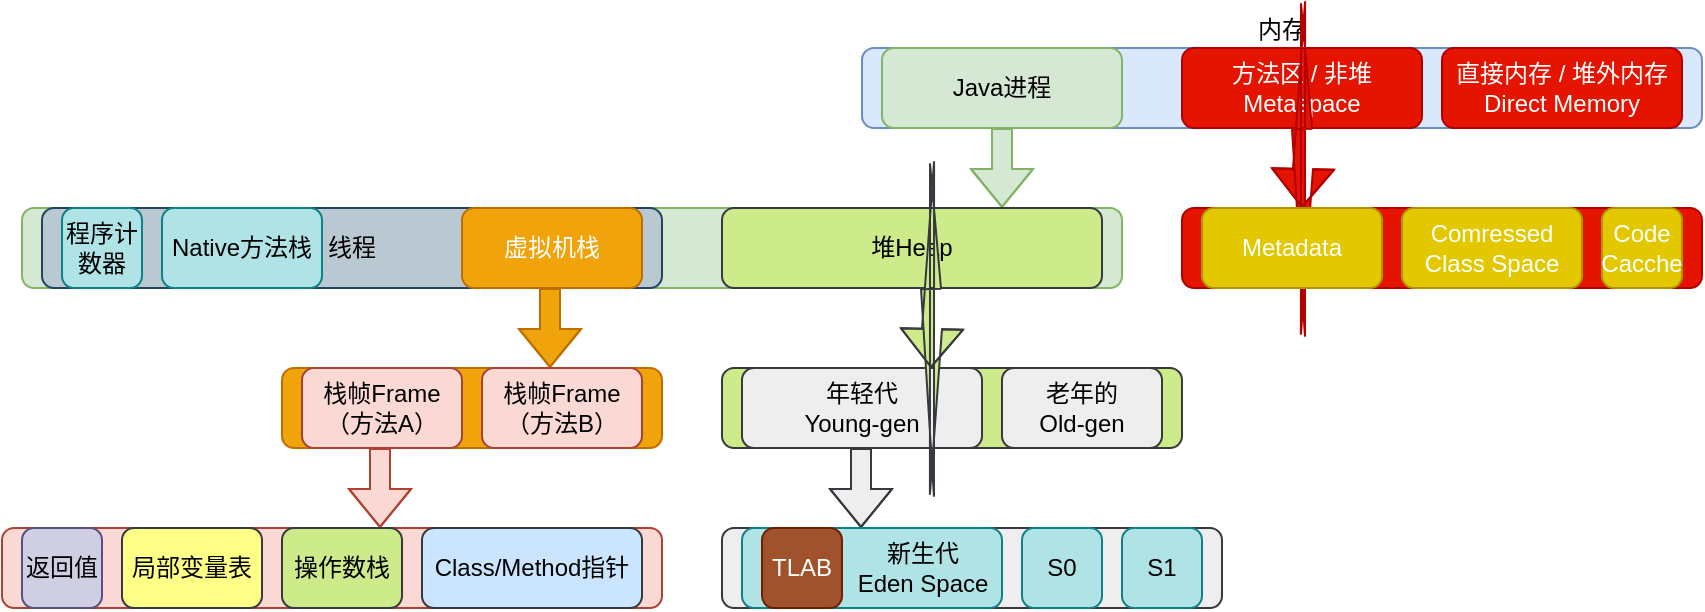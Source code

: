 <mxfile version="12.4.2" type="device" pages="1"><diagram id="KKa4c2CrvZnWPVLgUC7l" name="第 1 页"><mxGraphModel dx="2013" dy="875" grid="1" gridSize="10" guides="1" tooltips="1" connect="1" arrows="1" fold="1" page="1" pageScale="1" pageWidth="827" pageHeight="1169" math="0" shadow="0"><root><mxCell id="0"/><mxCell id="1" parent="0"/><mxCell id="B1043yxP7GyeQZiS2mj7-4" value="" style="rounded=1;whiteSpace=wrap;html=1;labelPosition=center;verticalLabelPosition=top;align=center;verticalAlign=bottom;fillColor=#d5e8d4;strokeColor=#82b366;" parent="1" vertex="1"><mxGeometry x="-90" y="160" width="550" height="40" as="geometry"/></mxCell><mxCell id="B1043yxP7GyeQZiS2mj7-15" value="线程" style="rounded=1;whiteSpace=wrap;html=1;fillColor=#BAC8D2;strokeColor=#23445d;" parent="1" vertex="1"><mxGeometry x="-80" y="160" width="310" height="40" as="geometry"/></mxCell><mxCell id="B1043yxP7GyeQZiS2mj7-1" value="内存" style="rounded=1;whiteSpace=wrap;html=1;labelPosition=center;verticalLabelPosition=top;align=center;verticalAlign=bottom;fillColor=#dae8fc;strokeColor=#6c8ebf;" parent="1" vertex="1"><mxGeometry x="330" y="80" width="420" height="40" as="geometry"/></mxCell><mxCell id="B1043yxP7GyeQZiS2mj7-6" style="edgeStyle=orthogonalEdgeStyle;rounded=0;orthogonalLoop=1;jettySize=auto;html=1;shape=flexArrow;fillColor=#d5e8d4;strokeColor=#82b366;" parent="1" source="B1043yxP7GyeQZiS2mj7-2" edge="1"><mxGeometry relative="1" as="geometry"><mxPoint x="400" y="160" as="targetPoint"/></mxGeometry></mxCell><mxCell id="B1043yxP7GyeQZiS2mj7-2" value="Java进程" style="rounded=1;whiteSpace=wrap;html=1;fillColor=#d5e8d4;strokeColor=#82b366;" parent="1" vertex="1"><mxGeometry x="340" y="80" width="120" height="40" as="geometry"/></mxCell><mxCell id="B1043yxP7GyeQZiS2mj7-12" style="edgeStyle=orthogonalEdgeStyle;shape=flexArrow;rounded=0;orthogonalLoop=1;jettySize=auto;html=1;fillColor=#f0a30a;strokeColor=#BD7000;entryX=0.5;entryY=0;entryDx=0;entryDy=0;" parent="1" edge="1"><mxGeometry relative="1" as="geometry"><mxPoint x="174" y="240" as="targetPoint"/><mxPoint x="174" y="200" as="sourcePoint"/><Array as="points"><mxPoint x="174" y="210"/><mxPoint x="174" y="210"/></Array></mxGeometry></mxCell><mxCell id="B1043yxP7GyeQZiS2mj7-9" value="虚拟机栈" style="rounded=1;whiteSpace=wrap;html=1;fillColor=#f0a30a;strokeColor=#BD7000;fontColor=#ffffff;" parent="1" vertex="1"><mxGeometry x="130" y="160" width="90" height="40" as="geometry"/></mxCell><mxCell id="B1043yxP7GyeQZiS2mj7-11" value="" style="rounded=1;whiteSpace=wrap;html=1;fillColor=#f0a30a;strokeColor=#BD7000;fontColor=#ffffff;" parent="1" vertex="1"><mxGeometry x="40" y="240" width="190" height="40" as="geometry"/></mxCell><mxCell id="B1043yxP7GyeQZiS2mj7-13" value="栈帧Frame&lt;br&gt;（方法A）" style="rounded=1;whiteSpace=wrap;html=1;fillColor=#fad9d5;strokeColor=#ae4132;" parent="1" vertex="1"><mxGeometry x="50" y="240" width="80" height="40" as="geometry"/></mxCell><mxCell id="B1043yxP7GyeQZiS2mj7-14" value="栈帧Frame&lt;br&gt;（方法B）" style="rounded=1;whiteSpace=wrap;html=1;fillColor=#fad9d5;strokeColor=#ae4132;" parent="1" vertex="1"><mxGeometry x="140" y="240" width="80" height="40" as="geometry"/></mxCell><mxCell id="B1043yxP7GyeQZiS2mj7-16" value="Native方法栈" style="rounded=1;whiteSpace=wrap;html=1;fillColor=#b0e3e6;strokeColor=#0e8088;" parent="1" vertex="1"><mxGeometry x="-20" y="160" width="80" height="40" as="geometry"/></mxCell><mxCell id="B1043yxP7GyeQZiS2mj7-19" value="程序计数器" style="rounded=1;whiteSpace=wrap;html=1;fillColor=#b0e3e6;strokeColor=#0e8088;" parent="1" vertex="1"><mxGeometry x="-70" y="160" width="40" height="40" as="geometry"/></mxCell><mxCell id="B1043yxP7GyeQZiS2mj7-20" value="" style="rounded=1;whiteSpace=wrap;html=1;fillColor=#fad9d5;strokeColor=#ae4132;" parent="1" vertex="1"><mxGeometry x="-100" y="320" width="330" height="40" as="geometry"/></mxCell><mxCell id="B1043yxP7GyeQZiS2mj7-22" style="edgeStyle=orthogonalEdgeStyle;shape=flexArrow;rounded=0;orthogonalLoop=1;jettySize=auto;html=1;fillColor=#fad9d5;strokeColor=#ae4132;entryX=0.5;entryY=0;entryDx=0;entryDy=0;" parent="1" edge="1"><mxGeometry relative="1" as="geometry"><mxPoint x="89" y="320" as="targetPoint"/><mxPoint x="89" y="280" as="sourcePoint"/><Array as="points"><mxPoint x="89" y="290"/><mxPoint x="89" y="290"/></Array></mxGeometry></mxCell><mxCell id="B1043yxP7GyeQZiS2mj7-24" value="返回值" style="rounded=1;whiteSpace=wrap;html=1;fillColor=#d0cee2;strokeColor=#56517e;" parent="1" vertex="1"><mxGeometry x="-90" y="320" width="40" height="40" as="geometry"/></mxCell><mxCell id="B1043yxP7GyeQZiS2mj7-25" value="局部变量表" style="rounded=1;whiteSpace=wrap;html=1;fillColor=#ffff88;strokeColor=#36393d;" parent="1" vertex="1"><mxGeometry x="-40" y="320" width="70" height="40" as="geometry"/></mxCell><mxCell id="B1043yxP7GyeQZiS2mj7-26" value="操作数栈" style="rounded=1;whiteSpace=wrap;html=1;fillColor=#cdeb8b;strokeColor=#36393d;" parent="1" vertex="1"><mxGeometry x="40" y="320" width="60" height="40" as="geometry"/></mxCell><mxCell id="B1043yxP7GyeQZiS2mj7-27" value="Class/Method指针" style="rounded=1;whiteSpace=wrap;html=1;fillColor=#cce5ff;strokeColor=#36393d;" parent="1" vertex="1"><mxGeometry x="110" y="320" width="110" height="40" as="geometry"/></mxCell><mxCell id="B1043yxP7GyeQZiS2mj7-28" value="堆Heap" style="rounded=1;whiteSpace=wrap;html=1;fillColor=#cdeb8b;strokeColor=#36393d;" parent="1" vertex="1"><mxGeometry x="260" y="160" width="190" height="40" as="geometry"/></mxCell><mxCell id="B1043yxP7GyeQZiS2mj7-29" value="" style="rounded=1;whiteSpace=wrap;html=1;fillColor=#cdeb8b;strokeColor=#36393d;" parent="1" vertex="1"><mxGeometry x="260" y="240" width="230" height="40" as="geometry"/></mxCell><mxCell id="B1043yxP7GyeQZiS2mj7-30" value="年轻代&lt;br&gt;Young-gen" style="rounded=1;whiteSpace=wrap;html=1;fillColor=#eeeeee;strokeColor=#36393d;" parent="1" vertex="1"><mxGeometry x="270" y="240" width="120" height="40" as="geometry"/></mxCell><mxCell id="B1043yxP7GyeQZiS2mj7-31" value="老年的&lt;br&gt;Old-gen" style="rounded=1;whiteSpace=wrap;html=1;fillColor=#eeeeee;strokeColor=#36393d;" parent="1" vertex="1"><mxGeometry x="400" y="240" width="80" height="40" as="geometry"/></mxCell><mxCell id="B1043yxP7GyeQZiS2mj7-32" style="edgeStyle=orthogonalEdgeStyle;shape=flexArrow;rounded=0;orthogonalLoop=1;jettySize=auto;html=1;fillColor=#cdeb8b;strokeColor=#36393d;" parent="1" edge="1"><mxGeometry relative="1" as="geometry"><mxPoint x="364.5" y="200" as="sourcePoint"/><mxPoint x="364.5" y="240" as="targetPoint"/></mxGeometry></mxCell><mxCell id="B1043yxP7GyeQZiS2mj7-33" value="" style="rounded=1;whiteSpace=wrap;html=1;fillColor=#eeeeee;strokeColor=#36393d;" parent="1" vertex="1"><mxGeometry x="260" y="320" width="250" height="40" as="geometry"/></mxCell><mxCell id="B1043yxP7GyeQZiS2mj7-34" style="edgeStyle=orthogonalEdgeStyle;shape=flexArrow;rounded=0;orthogonalLoop=1;jettySize=auto;html=1;fillColor=#eeeeee;strokeColor=#36393d;entryX=0.5;entryY=0;entryDx=0;entryDy=0;" parent="1" edge="1"><mxGeometry relative="1" as="geometry"><mxPoint x="329.5" y="320" as="targetPoint"/><mxPoint x="329.5" y="280" as="sourcePoint"/><Array as="points"><mxPoint x="329.5" y="290"/><mxPoint x="329.5" y="290"/></Array></mxGeometry></mxCell><mxCell id="B1043yxP7GyeQZiS2mj7-35" value="" style="rounded=1;whiteSpace=wrap;html=1;fillColor=#b0e3e6;strokeColor=#0e8088;labelPosition=center;verticalLabelPosition=middle;align=center;verticalAlign=middle;" parent="1" vertex="1"><mxGeometry x="270" y="320" width="130" height="40" as="geometry"/></mxCell><mxCell id="B1043yxP7GyeQZiS2mj7-36" value="S0" style="rounded=1;whiteSpace=wrap;html=1;fillColor=#b0e3e6;strokeColor=#0e8088;" parent="1" vertex="1"><mxGeometry x="410" y="320" width="40" height="40" as="geometry"/></mxCell><mxCell id="B1043yxP7GyeQZiS2mj7-37" value="S1" style="rounded=1;whiteSpace=wrap;html=1;fillColor=#b0e3e6;strokeColor=#0e8088;" parent="1" vertex="1"><mxGeometry x="460" y="320" width="40" height="40" as="geometry"/></mxCell><mxCell id="B1043yxP7GyeQZiS2mj7-38" value="方法区 / 非堆&lt;br&gt;Metaspace" style="rounded=1;whiteSpace=wrap;html=1;fillColor=#e51400;strokeColor=#B20000;fontColor=#ffffff;" parent="1" vertex="1"><mxGeometry x="490" y="80" width="120" height="40" as="geometry"/></mxCell><mxCell id="B1043yxP7GyeQZiS2mj7-39" value="" style="rounded=1;whiteSpace=wrap;html=1;fillColor=#e51400;strokeColor=#B20000;fontColor=#ffffff;" parent="1" vertex="1"><mxGeometry x="490" y="160" width="260" height="40" as="geometry"/></mxCell><mxCell id="B1043yxP7GyeQZiS2mj7-41" value="Comressed&lt;br&gt;Class Space" style="rounded=1;whiteSpace=wrap;html=1;fillColor=#e3c800;strokeColor=#B09500;fontColor=#ffffff;" parent="1" vertex="1"><mxGeometry x="600" y="160" width="90" height="40" as="geometry"/></mxCell><mxCell id="B1043yxP7GyeQZiS2mj7-42" value="Code&lt;br&gt;Cacche" style="rounded=1;whiteSpace=wrap;html=1;fillColor=#e3c800;strokeColor=#B09500;fontColor=#ffffff;" parent="1" vertex="1"><mxGeometry x="700" y="160" width="40" height="40" as="geometry"/></mxCell><mxCell id="B1043yxP7GyeQZiS2mj7-43" style="edgeStyle=orthogonalEdgeStyle;shape=flexArrow;rounded=0;orthogonalLoop=1;jettySize=auto;html=1;fillColor=#e51400;strokeColor=#B20000;" parent="1" edge="1"><mxGeometry relative="1" as="geometry"><mxPoint x="550" y="120" as="sourcePoint"/><mxPoint x="550" y="160" as="targetPoint"/></mxGeometry></mxCell><mxCell id="mKLlDuRUfIU3vDxaVzVK-1" value="TLAB" style="rounded=1;whiteSpace=wrap;html=1;fillColor=#a0522d;strokeColor=#6D1F00;fontColor=#ffffff;" vertex="1" parent="1"><mxGeometry x="280" y="320" width="40" height="40" as="geometry"/></mxCell><mxCell id="mKLlDuRUfIU3vDxaVzVK-2" value="直接内存 / 堆外内存&lt;br&gt;Direct Memory" style="rounded=1;whiteSpace=wrap;html=1;fillColor=#e51400;strokeColor=#B20000;fontColor=#ffffff;" vertex="1" parent="1"><mxGeometry x="620" y="80" width="120" height="40" as="geometry"/></mxCell><mxCell id="mKLlDuRUfIU3vDxaVzVK-8" value="新生代&lt;br&gt;Eden Space" style="text;html=1;align=center;verticalAlign=middle;resizable=0;points=[];;autosize=1;" vertex="1" parent="1"><mxGeometry x="320" y="325" width="80" height="30" as="geometry"/></mxCell><mxCell id="mKLlDuRUfIU3vDxaVzVK-9" value="Metadata" style="rounded=1;whiteSpace=wrap;html=1;fillColor=#e3c800;strokeColor=#B09500;fontColor=#ffffff;" vertex="1" parent="1"><mxGeometry x="500" y="160" width="90" height="40" as="geometry"/></mxCell></root></mxGraphModel></diagram></mxfile>